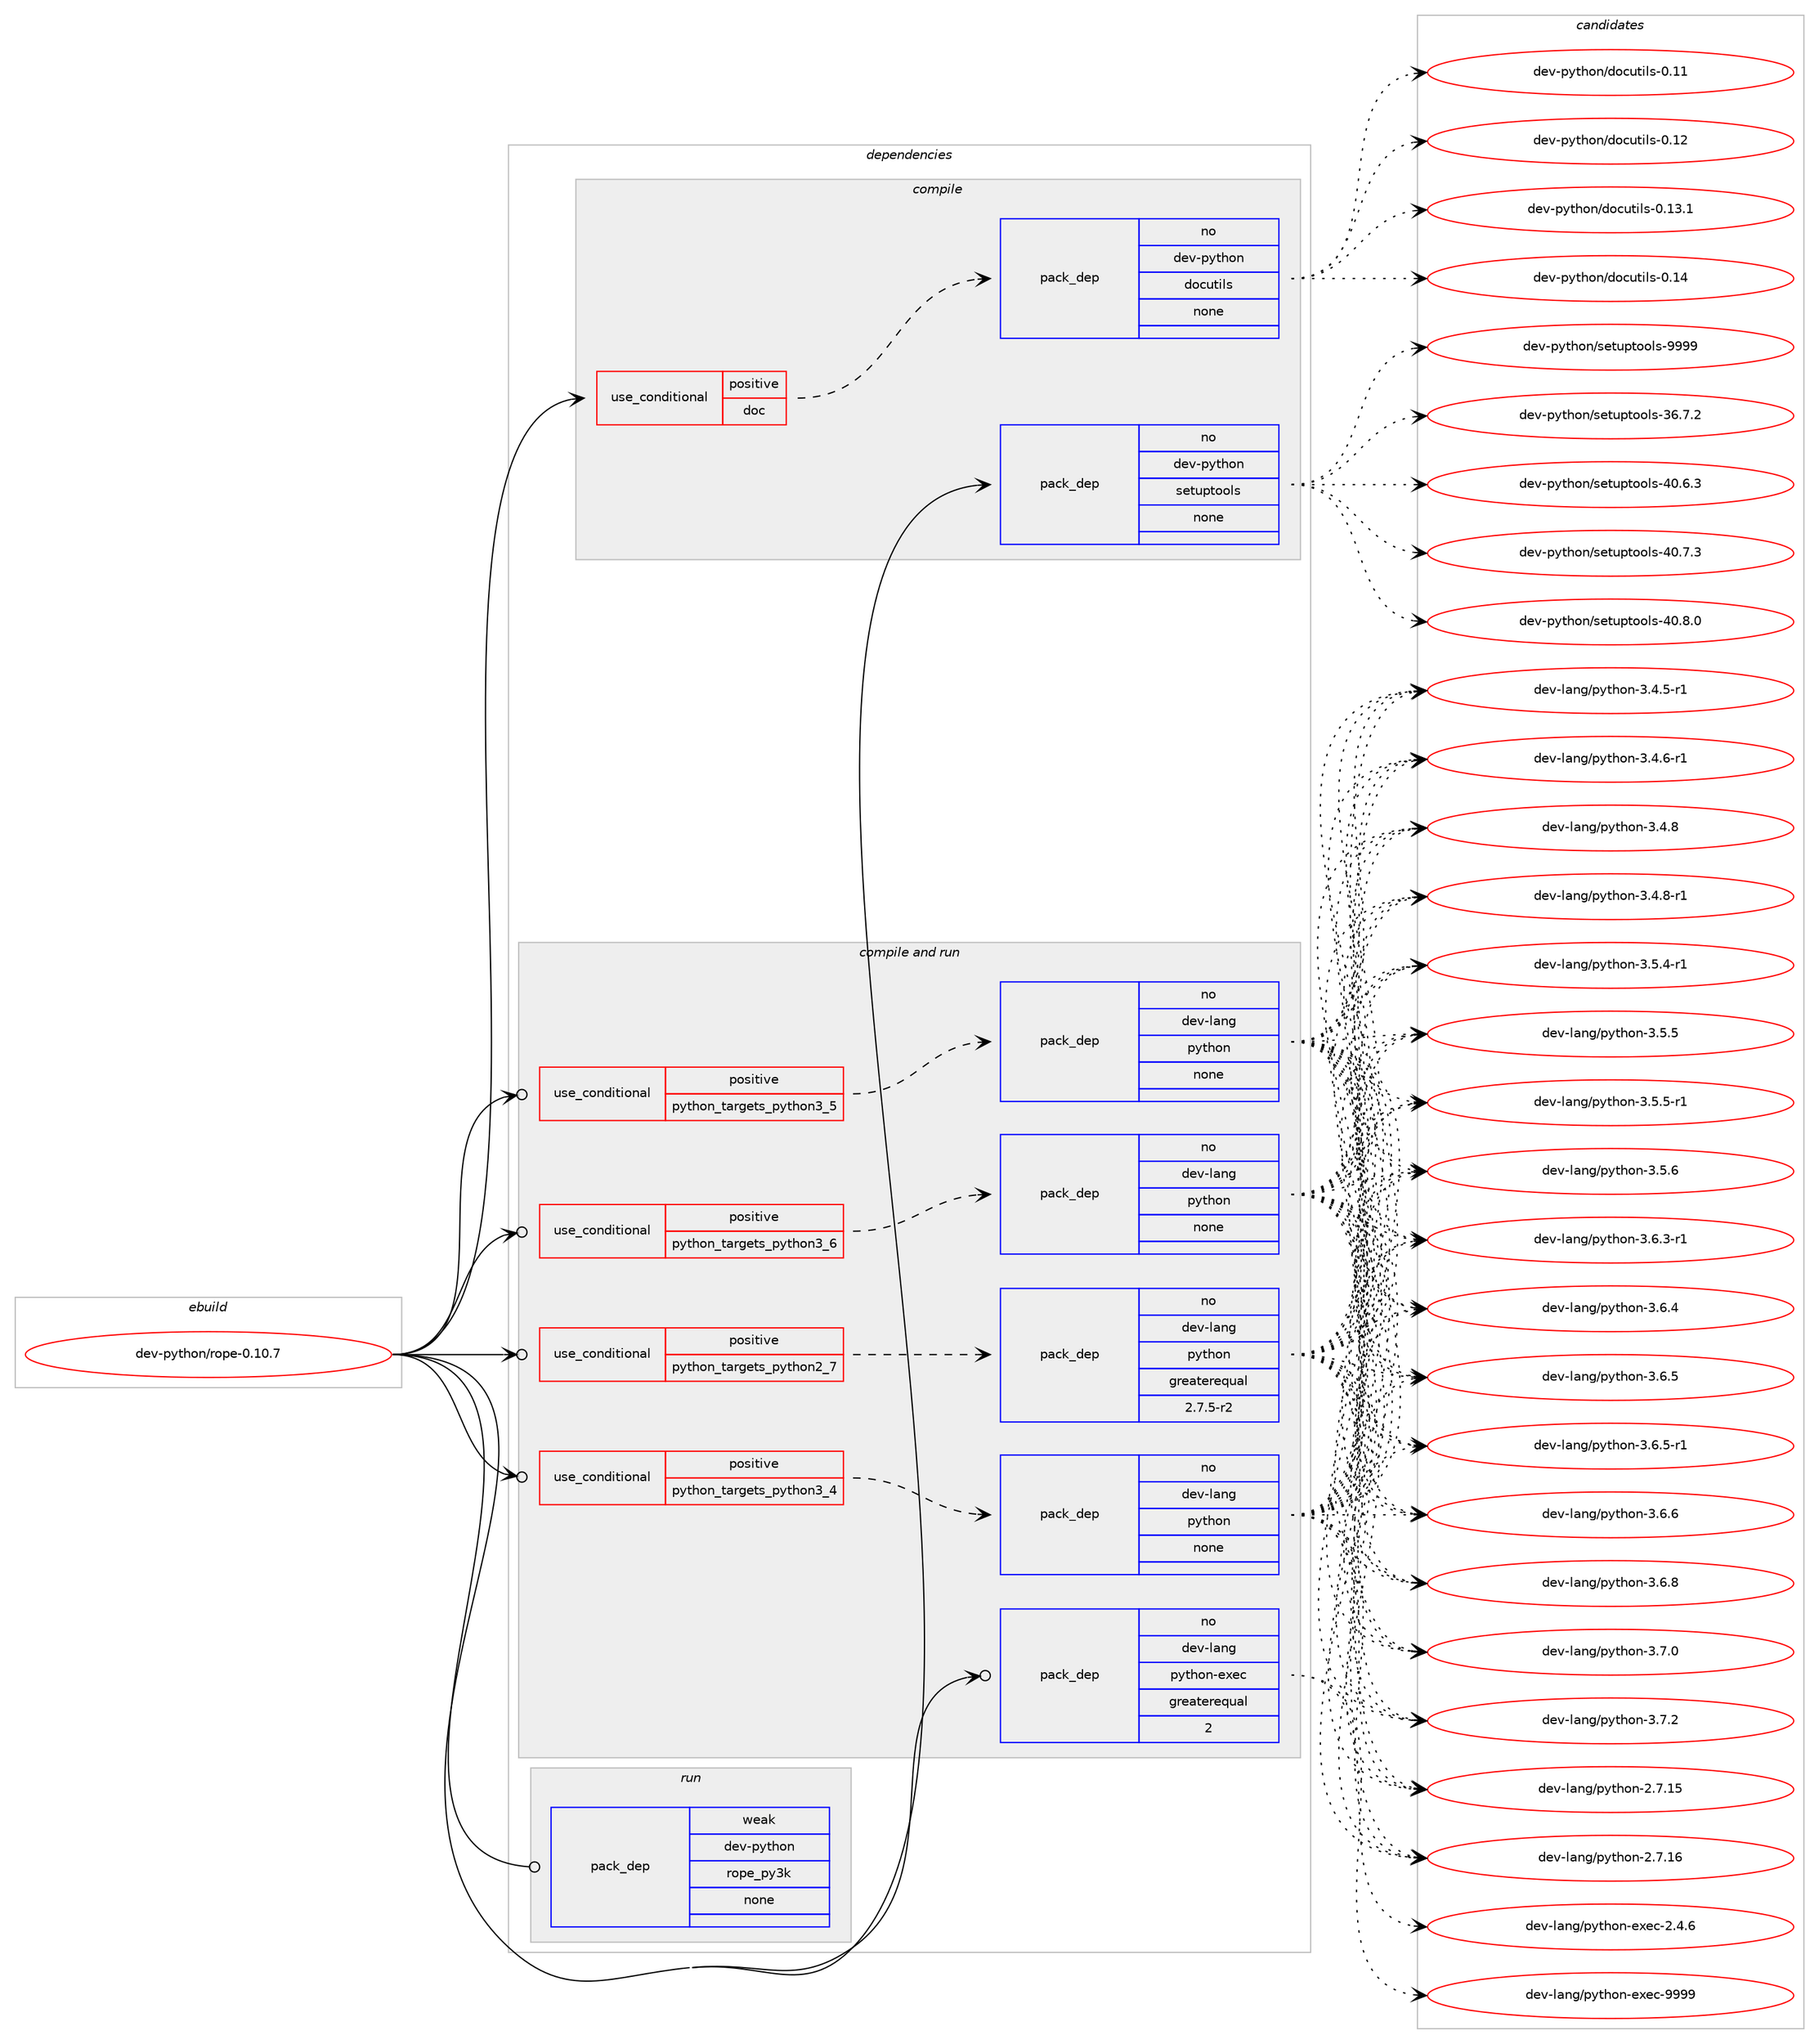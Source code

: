 digraph prolog {

# *************
# Graph options
# *************

newrank=true;
concentrate=true;
compound=true;
graph [rankdir=LR,fontname=Helvetica,fontsize=10,ranksep=1.5];#, ranksep=2.5, nodesep=0.2];
edge  [arrowhead=vee];
node  [fontname=Helvetica,fontsize=10];

# **********
# The ebuild
# **********

subgraph cluster_leftcol {
color=gray;
rank=same;
label=<<i>ebuild</i>>;
id [label="dev-python/rope-0.10.7", color=red, width=4, href="../dev-python/rope-0.10.7.svg"];
}

# ****************
# The dependencies
# ****************

subgraph cluster_midcol {
color=gray;
label=<<i>dependencies</i>>;
subgraph cluster_compile {
fillcolor="#eeeeee";
style=filled;
label=<<i>compile</i>>;
subgraph cond384005 {
dependency1439540 [label=<<TABLE BORDER="0" CELLBORDER="1" CELLSPACING="0" CELLPADDING="4"><TR><TD ROWSPAN="3" CELLPADDING="10">use_conditional</TD></TR><TR><TD>positive</TD></TR><TR><TD>doc</TD></TR></TABLE>>, shape=none, color=red];
subgraph pack1032173 {
dependency1439541 [label=<<TABLE BORDER="0" CELLBORDER="1" CELLSPACING="0" CELLPADDING="4" WIDTH="220"><TR><TD ROWSPAN="6" CELLPADDING="30">pack_dep</TD></TR><TR><TD WIDTH="110">no</TD></TR><TR><TD>dev-python</TD></TR><TR><TD>docutils</TD></TR><TR><TD>none</TD></TR><TR><TD></TD></TR></TABLE>>, shape=none, color=blue];
}
dependency1439540:e -> dependency1439541:w [weight=20,style="dashed",arrowhead="vee"];
}
id:e -> dependency1439540:w [weight=20,style="solid",arrowhead="vee"];
subgraph pack1032174 {
dependency1439542 [label=<<TABLE BORDER="0" CELLBORDER="1" CELLSPACING="0" CELLPADDING="4" WIDTH="220"><TR><TD ROWSPAN="6" CELLPADDING="30">pack_dep</TD></TR><TR><TD WIDTH="110">no</TD></TR><TR><TD>dev-python</TD></TR><TR><TD>setuptools</TD></TR><TR><TD>none</TD></TR><TR><TD></TD></TR></TABLE>>, shape=none, color=blue];
}
id:e -> dependency1439542:w [weight=20,style="solid",arrowhead="vee"];
}
subgraph cluster_compileandrun {
fillcolor="#eeeeee";
style=filled;
label=<<i>compile and run</i>>;
subgraph cond384006 {
dependency1439543 [label=<<TABLE BORDER="0" CELLBORDER="1" CELLSPACING="0" CELLPADDING="4"><TR><TD ROWSPAN="3" CELLPADDING="10">use_conditional</TD></TR><TR><TD>positive</TD></TR><TR><TD>python_targets_python2_7</TD></TR></TABLE>>, shape=none, color=red];
subgraph pack1032175 {
dependency1439544 [label=<<TABLE BORDER="0" CELLBORDER="1" CELLSPACING="0" CELLPADDING="4" WIDTH="220"><TR><TD ROWSPAN="6" CELLPADDING="30">pack_dep</TD></TR><TR><TD WIDTH="110">no</TD></TR><TR><TD>dev-lang</TD></TR><TR><TD>python</TD></TR><TR><TD>greaterequal</TD></TR><TR><TD>2.7.5-r2</TD></TR></TABLE>>, shape=none, color=blue];
}
dependency1439543:e -> dependency1439544:w [weight=20,style="dashed",arrowhead="vee"];
}
id:e -> dependency1439543:w [weight=20,style="solid",arrowhead="odotvee"];
subgraph cond384007 {
dependency1439545 [label=<<TABLE BORDER="0" CELLBORDER="1" CELLSPACING="0" CELLPADDING="4"><TR><TD ROWSPAN="3" CELLPADDING="10">use_conditional</TD></TR><TR><TD>positive</TD></TR><TR><TD>python_targets_python3_4</TD></TR></TABLE>>, shape=none, color=red];
subgraph pack1032176 {
dependency1439546 [label=<<TABLE BORDER="0" CELLBORDER="1" CELLSPACING="0" CELLPADDING="4" WIDTH="220"><TR><TD ROWSPAN="6" CELLPADDING="30">pack_dep</TD></TR><TR><TD WIDTH="110">no</TD></TR><TR><TD>dev-lang</TD></TR><TR><TD>python</TD></TR><TR><TD>none</TD></TR><TR><TD></TD></TR></TABLE>>, shape=none, color=blue];
}
dependency1439545:e -> dependency1439546:w [weight=20,style="dashed",arrowhead="vee"];
}
id:e -> dependency1439545:w [weight=20,style="solid",arrowhead="odotvee"];
subgraph cond384008 {
dependency1439547 [label=<<TABLE BORDER="0" CELLBORDER="1" CELLSPACING="0" CELLPADDING="4"><TR><TD ROWSPAN="3" CELLPADDING="10">use_conditional</TD></TR><TR><TD>positive</TD></TR><TR><TD>python_targets_python3_5</TD></TR></TABLE>>, shape=none, color=red];
subgraph pack1032177 {
dependency1439548 [label=<<TABLE BORDER="0" CELLBORDER="1" CELLSPACING="0" CELLPADDING="4" WIDTH="220"><TR><TD ROWSPAN="6" CELLPADDING="30">pack_dep</TD></TR><TR><TD WIDTH="110">no</TD></TR><TR><TD>dev-lang</TD></TR><TR><TD>python</TD></TR><TR><TD>none</TD></TR><TR><TD></TD></TR></TABLE>>, shape=none, color=blue];
}
dependency1439547:e -> dependency1439548:w [weight=20,style="dashed",arrowhead="vee"];
}
id:e -> dependency1439547:w [weight=20,style="solid",arrowhead="odotvee"];
subgraph cond384009 {
dependency1439549 [label=<<TABLE BORDER="0" CELLBORDER="1" CELLSPACING="0" CELLPADDING="4"><TR><TD ROWSPAN="3" CELLPADDING="10">use_conditional</TD></TR><TR><TD>positive</TD></TR><TR><TD>python_targets_python3_6</TD></TR></TABLE>>, shape=none, color=red];
subgraph pack1032178 {
dependency1439550 [label=<<TABLE BORDER="0" CELLBORDER="1" CELLSPACING="0" CELLPADDING="4" WIDTH="220"><TR><TD ROWSPAN="6" CELLPADDING="30">pack_dep</TD></TR><TR><TD WIDTH="110">no</TD></TR><TR><TD>dev-lang</TD></TR><TR><TD>python</TD></TR><TR><TD>none</TD></TR><TR><TD></TD></TR></TABLE>>, shape=none, color=blue];
}
dependency1439549:e -> dependency1439550:w [weight=20,style="dashed",arrowhead="vee"];
}
id:e -> dependency1439549:w [weight=20,style="solid",arrowhead="odotvee"];
subgraph pack1032179 {
dependency1439551 [label=<<TABLE BORDER="0" CELLBORDER="1" CELLSPACING="0" CELLPADDING="4" WIDTH="220"><TR><TD ROWSPAN="6" CELLPADDING="30">pack_dep</TD></TR><TR><TD WIDTH="110">no</TD></TR><TR><TD>dev-lang</TD></TR><TR><TD>python-exec</TD></TR><TR><TD>greaterequal</TD></TR><TR><TD>2</TD></TR></TABLE>>, shape=none, color=blue];
}
id:e -> dependency1439551:w [weight=20,style="solid",arrowhead="odotvee"];
}
subgraph cluster_run {
fillcolor="#eeeeee";
style=filled;
label=<<i>run</i>>;
subgraph pack1032180 {
dependency1439552 [label=<<TABLE BORDER="0" CELLBORDER="1" CELLSPACING="0" CELLPADDING="4" WIDTH="220"><TR><TD ROWSPAN="6" CELLPADDING="30">pack_dep</TD></TR><TR><TD WIDTH="110">weak</TD></TR><TR><TD>dev-python</TD></TR><TR><TD>rope_py3k</TD></TR><TR><TD>none</TD></TR><TR><TD></TD></TR></TABLE>>, shape=none, color=blue];
}
id:e -> dependency1439552:w [weight=20,style="solid",arrowhead="odot"];
}
}

# **************
# The candidates
# **************

subgraph cluster_choices {
rank=same;
color=gray;
label=<<i>candidates</i>>;

subgraph choice1032173 {
color=black;
nodesep=1;
choice1001011184511212111610411111047100111991171161051081154548464949 [label="dev-python/docutils-0.11", color=red, width=4,href="../dev-python/docutils-0.11.svg"];
choice1001011184511212111610411111047100111991171161051081154548464950 [label="dev-python/docutils-0.12", color=red, width=4,href="../dev-python/docutils-0.12.svg"];
choice10010111845112121116104111110471001119911711610510811545484649514649 [label="dev-python/docutils-0.13.1", color=red, width=4,href="../dev-python/docutils-0.13.1.svg"];
choice1001011184511212111610411111047100111991171161051081154548464952 [label="dev-python/docutils-0.14", color=red, width=4,href="../dev-python/docutils-0.14.svg"];
dependency1439541:e -> choice1001011184511212111610411111047100111991171161051081154548464949:w [style=dotted,weight="100"];
dependency1439541:e -> choice1001011184511212111610411111047100111991171161051081154548464950:w [style=dotted,weight="100"];
dependency1439541:e -> choice10010111845112121116104111110471001119911711610510811545484649514649:w [style=dotted,weight="100"];
dependency1439541:e -> choice1001011184511212111610411111047100111991171161051081154548464952:w [style=dotted,weight="100"];
}
subgraph choice1032174 {
color=black;
nodesep=1;
choice100101118451121211161041111104711510111611711211611111110811545515446554650 [label="dev-python/setuptools-36.7.2", color=red, width=4,href="../dev-python/setuptools-36.7.2.svg"];
choice100101118451121211161041111104711510111611711211611111110811545524846544651 [label="dev-python/setuptools-40.6.3", color=red, width=4,href="../dev-python/setuptools-40.6.3.svg"];
choice100101118451121211161041111104711510111611711211611111110811545524846554651 [label="dev-python/setuptools-40.7.3", color=red, width=4,href="../dev-python/setuptools-40.7.3.svg"];
choice100101118451121211161041111104711510111611711211611111110811545524846564648 [label="dev-python/setuptools-40.8.0", color=red, width=4,href="../dev-python/setuptools-40.8.0.svg"];
choice10010111845112121116104111110471151011161171121161111111081154557575757 [label="dev-python/setuptools-9999", color=red, width=4,href="../dev-python/setuptools-9999.svg"];
dependency1439542:e -> choice100101118451121211161041111104711510111611711211611111110811545515446554650:w [style=dotted,weight="100"];
dependency1439542:e -> choice100101118451121211161041111104711510111611711211611111110811545524846544651:w [style=dotted,weight="100"];
dependency1439542:e -> choice100101118451121211161041111104711510111611711211611111110811545524846554651:w [style=dotted,weight="100"];
dependency1439542:e -> choice100101118451121211161041111104711510111611711211611111110811545524846564648:w [style=dotted,weight="100"];
dependency1439542:e -> choice10010111845112121116104111110471151011161171121161111111081154557575757:w [style=dotted,weight="100"];
}
subgraph choice1032175 {
color=black;
nodesep=1;
choice10010111845108971101034711212111610411111045504655464953 [label="dev-lang/python-2.7.15", color=red, width=4,href="../dev-lang/python-2.7.15.svg"];
choice10010111845108971101034711212111610411111045504655464954 [label="dev-lang/python-2.7.16", color=red, width=4,href="../dev-lang/python-2.7.16.svg"];
choice1001011184510897110103471121211161041111104551465246534511449 [label="dev-lang/python-3.4.5-r1", color=red, width=4,href="../dev-lang/python-3.4.5-r1.svg"];
choice1001011184510897110103471121211161041111104551465246544511449 [label="dev-lang/python-3.4.6-r1", color=red, width=4,href="../dev-lang/python-3.4.6-r1.svg"];
choice100101118451089711010347112121116104111110455146524656 [label="dev-lang/python-3.4.8", color=red, width=4,href="../dev-lang/python-3.4.8.svg"];
choice1001011184510897110103471121211161041111104551465246564511449 [label="dev-lang/python-3.4.8-r1", color=red, width=4,href="../dev-lang/python-3.4.8-r1.svg"];
choice1001011184510897110103471121211161041111104551465346524511449 [label="dev-lang/python-3.5.4-r1", color=red, width=4,href="../dev-lang/python-3.5.4-r1.svg"];
choice100101118451089711010347112121116104111110455146534653 [label="dev-lang/python-3.5.5", color=red, width=4,href="../dev-lang/python-3.5.5.svg"];
choice1001011184510897110103471121211161041111104551465346534511449 [label="dev-lang/python-3.5.5-r1", color=red, width=4,href="../dev-lang/python-3.5.5-r1.svg"];
choice100101118451089711010347112121116104111110455146534654 [label="dev-lang/python-3.5.6", color=red, width=4,href="../dev-lang/python-3.5.6.svg"];
choice1001011184510897110103471121211161041111104551465446514511449 [label="dev-lang/python-3.6.3-r1", color=red, width=4,href="../dev-lang/python-3.6.3-r1.svg"];
choice100101118451089711010347112121116104111110455146544652 [label="dev-lang/python-3.6.4", color=red, width=4,href="../dev-lang/python-3.6.4.svg"];
choice100101118451089711010347112121116104111110455146544653 [label="dev-lang/python-3.6.5", color=red, width=4,href="../dev-lang/python-3.6.5.svg"];
choice1001011184510897110103471121211161041111104551465446534511449 [label="dev-lang/python-3.6.5-r1", color=red, width=4,href="../dev-lang/python-3.6.5-r1.svg"];
choice100101118451089711010347112121116104111110455146544654 [label="dev-lang/python-3.6.6", color=red, width=4,href="../dev-lang/python-3.6.6.svg"];
choice100101118451089711010347112121116104111110455146544656 [label="dev-lang/python-3.6.8", color=red, width=4,href="../dev-lang/python-3.6.8.svg"];
choice100101118451089711010347112121116104111110455146554648 [label="dev-lang/python-3.7.0", color=red, width=4,href="../dev-lang/python-3.7.0.svg"];
choice100101118451089711010347112121116104111110455146554650 [label="dev-lang/python-3.7.2", color=red, width=4,href="../dev-lang/python-3.7.2.svg"];
dependency1439544:e -> choice10010111845108971101034711212111610411111045504655464953:w [style=dotted,weight="100"];
dependency1439544:e -> choice10010111845108971101034711212111610411111045504655464954:w [style=dotted,weight="100"];
dependency1439544:e -> choice1001011184510897110103471121211161041111104551465246534511449:w [style=dotted,weight="100"];
dependency1439544:e -> choice1001011184510897110103471121211161041111104551465246544511449:w [style=dotted,weight="100"];
dependency1439544:e -> choice100101118451089711010347112121116104111110455146524656:w [style=dotted,weight="100"];
dependency1439544:e -> choice1001011184510897110103471121211161041111104551465246564511449:w [style=dotted,weight="100"];
dependency1439544:e -> choice1001011184510897110103471121211161041111104551465346524511449:w [style=dotted,weight="100"];
dependency1439544:e -> choice100101118451089711010347112121116104111110455146534653:w [style=dotted,weight="100"];
dependency1439544:e -> choice1001011184510897110103471121211161041111104551465346534511449:w [style=dotted,weight="100"];
dependency1439544:e -> choice100101118451089711010347112121116104111110455146534654:w [style=dotted,weight="100"];
dependency1439544:e -> choice1001011184510897110103471121211161041111104551465446514511449:w [style=dotted,weight="100"];
dependency1439544:e -> choice100101118451089711010347112121116104111110455146544652:w [style=dotted,weight="100"];
dependency1439544:e -> choice100101118451089711010347112121116104111110455146544653:w [style=dotted,weight="100"];
dependency1439544:e -> choice1001011184510897110103471121211161041111104551465446534511449:w [style=dotted,weight="100"];
dependency1439544:e -> choice100101118451089711010347112121116104111110455146544654:w [style=dotted,weight="100"];
dependency1439544:e -> choice100101118451089711010347112121116104111110455146544656:w [style=dotted,weight="100"];
dependency1439544:e -> choice100101118451089711010347112121116104111110455146554648:w [style=dotted,weight="100"];
dependency1439544:e -> choice100101118451089711010347112121116104111110455146554650:w [style=dotted,weight="100"];
}
subgraph choice1032176 {
color=black;
nodesep=1;
choice10010111845108971101034711212111610411111045504655464953 [label="dev-lang/python-2.7.15", color=red, width=4,href="../dev-lang/python-2.7.15.svg"];
choice10010111845108971101034711212111610411111045504655464954 [label="dev-lang/python-2.7.16", color=red, width=4,href="../dev-lang/python-2.7.16.svg"];
choice1001011184510897110103471121211161041111104551465246534511449 [label="dev-lang/python-3.4.5-r1", color=red, width=4,href="../dev-lang/python-3.4.5-r1.svg"];
choice1001011184510897110103471121211161041111104551465246544511449 [label="dev-lang/python-3.4.6-r1", color=red, width=4,href="../dev-lang/python-3.4.6-r1.svg"];
choice100101118451089711010347112121116104111110455146524656 [label="dev-lang/python-3.4.8", color=red, width=4,href="../dev-lang/python-3.4.8.svg"];
choice1001011184510897110103471121211161041111104551465246564511449 [label="dev-lang/python-3.4.8-r1", color=red, width=4,href="../dev-lang/python-3.4.8-r1.svg"];
choice1001011184510897110103471121211161041111104551465346524511449 [label="dev-lang/python-3.5.4-r1", color=red, width=4,href="../dev-lang/python-3.5.4-r1.svg"];
choice100101118451089711010347112121116104111110455146534653 [label="dev-lang/python-3.5.5", color=red, width=4,href="../dev-lang/python-3.5.5.svg"];
choice1001011184510897110103471121211161041111104551465346534511449 [label="dev-lang/python-3.5.5-r1", color=red, width=4,href="../dev-lang/python-3.5.5-r1.svg"];
choice100101118451089711010347112121116104111110455146534654 [label="dev-lang/python-3.5.6", color=red, width=4,href="../dev-lang/python-3.5.6.svg"];
choice1001011184510897110103471121211161041111104551465446514511449 [label="dev-lang/python-3.6.3-r1", color=red, width=4,href="../dev-lang/python-3.6.3-r1.svg"];
choice100101118451089711010347112121116104111110455146544652 [label="dev-lang/python-3.6.4", color=red, width=4,href="../dev-lang/python-3.6.4.svg"];
choice100101118451089711010347112121116104111110455146544653 [label="dev-lang/python-3.6.5", color=red, width=4,href="../dev-lang/python-3.6.5.svg"];
choice1001011184510897110103471121211161041111104551465446534511449 [label="dev-lang/python-3.6.5-r1", color=red, width=4,href="../dev-lang/python-3.6.5-r1.svg"];
choice100101118451089711010347112121116104111110455146544654 [label="dev-lang/python-3.6.6", color=red, width=4,href="../dev-lang/python-3.6.6.svg"];
choice100101118451089711010347112121116104111110455146544656 [label="dev-lang/python-3.6.8", color=red, width=4,href="../dev-lang/python-3.6.8.svg"];
choice100101118451089711010347112121116104111110455146554648 [label="dev-lang/python-3.7.0", color=red, width=4,href="../dev-lang/python-3.7.0.svg"];
choice100101118451089711010347112121116104111110455146554650 [label="dev-lang/python-3.7.2", color=red, width=4,href="../dev-lang/python-3.7.2.svg"];
dependency1439546:e -> choice10010111845108971101034711212111610411111045504655464953:w [style=dotted,weight="100"];
dependency1439546:e -> choice10010111845108971101034711212111610411111045504655464954:w [style=dotted,weight="100"];
dependency1439546:e -> choice1001011184510897110103471121211161041111104551465246534511449:w [style=dotted,weight="100"];
dependency1439546:e -> choice1001011184510897110103471121211161041111104551465246544511449:w [style=dotted,weight="100"];
dependency1439546:e -> choice100101118451089711010347112121116104111110455146524656:w [style=dotted,weight="100"];
dependency1439546:e -> choice1001011184510897110103471121211161041111104551465246564511449:w [style=dotted,weight="100"];
dependency1439546:e -> choice1001011184510897110103471121211161041111104551465346524511449:w [style=dotted,weight="100"];
dependency1439546:e -> choice100101118451089711010347112121116104111110455146534653:w [style=dotted,weight="100"];
dependency1439546:e -> choice1001011184510897110103471121211161041111104551465346534511449:w [style=dotted,weight="100"];
dependency1439546:e -> choice100101118451089711010347112121116104111110455146534654:w [style=dotted,weight="100"];
dependency1439546:e -> choice1001011184510897110103471121211161041111104551465446514511449:w [style=dotted,weight="100"];
dependency1439546:e -> choice100101118451089711010347112121116104111110455146544652:w [style=dotted,weight="100"];
dependency1439546:e -> choice100101118451089711010347112121116104111110455146544653:w [style=dotted,weight="100"];
dependency1439546:e -> choice1001011184510897110103471121211161041111104551465446534511449:w [style=dotted,weight="100"];
dependency1439546:e -> choice100101118451089711010347112121116104111110455146544654:w [style=dotted,weight="100"];
dependency1439546:e -> choice100101118451089711010347112121116104111110455146544656:w [style=dotted,weight="100"];
dependency1439546:e -> choice100101118451089711010347112121116104111110455146554648:w [style=dotted,weight="100"];
dependency1439546:e -> choice100101118451089711010347112121116104111110455146554650:w [style=dotted,weight="100"];
}
subgraph choice1032177 {
color=black;
nodesep=1;
choice10010111845108971101034711212111610411111045504655464953 [label="dev-lang/python-2.7.15", color=red, width=4,href="../dev-lang/python-2.7.15.svg"];
choice10010111845108971101034711212111610411111045504655464954 [label="dev-lang/python-2.7.16", color=red, width=4,href="../dev-lang/python-2.7.16.svg"];
choice1001011184510897110103471121211161041111104551465246534511449 [label="dev-lang/python-3.4.5-r1", color=red, width=4,href="../dev-lang/python-3.4.5-r1.svg"];
choice1001011184510897110103471121211161041111104551465246544511449 [label="dev-lang/python-3.4.6-r1", color=red, width=4,href="../dev-lang/python-3.4.6-r1.svg"];
choice100101118451089711010347112121116104111110455146524656 [label="dev-lang/python-3.4.8", color=red, width=4,href="../dev-lang/python-3.4.8.svg"];
choice1001011184510897110103471121211161041111104551465246564511449 [label="dev-lang/python-3.4.8-r1", color=red, width=4,href="../dev-lang/python-3.4.8-r1.svg"];
choice1001011184510897110103471121211161041111104551465346524511449 [label="dev-lang/python-3.5.4-r1", color=red, width=4,href="../dev-lang/python-3.5.4-r1.svg"];
choice100101118451089711010347112121116104111110455146534653 [label="dev-lang/python-3.5.5", color=red, width=4,href="../dev-lang/python-3.5.5.svg"];
choice1001011184510897110103471121211161041111104551465346534511449 [label="dev-lang/python-3.5.5-r1", color=red, width=4,href="../dev-lang/python-3.5.5-r1.svg"];
choice100101118451089711010347112121116104111110455146534654 [label="dev-lang/python-3.5.6", color=red, width=4,href="../dev-lang/python-3.5.6.svg"];
choice1001011184510897110103471121211161041111104551465446514511449 [label="dev-lang/python-3.6.3-r1", color=red, width=4,href="../dev-lang/python-3.6.3-r1.svg"];
choice100101118451089711010347112121116104111110455146544652 [label="dev-lang/python-3.6.4", color=red, width=4,href="../dev-lang/python-3.6.4.svg"];
choice100101118451089711010347112121116104111110455146544653 [label="dev-lang/python-3.6.5", color=red, width=4,href="../dev-lang/python-3.6.5.svg"];
choice1001011184510897110103471121211161041111104551465446534511449 [label="dev-lang/python-3.6.5-r1", color=red, width=4,href="../dev-lang/python-3.6.5-r1.svg"];
choice100101118451089711010347112121116104111110455146544654 [label="dev-lang/python-3.6.6", color=red, width=4,href="../dev-lang/python-3.6.6.svg"];
choice100101118451089711010347112121116104111110455146544656 [label="dev-lang/python-3.6.8", color=red, width=4,href="../dev-lang/python-3.6.8.svg"];
choice100101118451089711010347112121116104111110455146554648 [label="dev-lang/python-3.7.0", color=red, width=4,href="../dev-lang/python-3.7.0.svg"];
choice100101118451089711010347112121116104111110455146554650 [label="dev-lang/python-3.7.2", color=red, width=4,href="../dev-lang/python-3.7.2.svg"];
dependency1439548:e -> choice10010111845108971101034711212111610411111045504655464953:w [style=dotted,weight="100"];
dependency1439548:e -> choice10010111845108971101034711212111610411111045504655464954:w [style=dotted,weight="100"];
dependency1439548:e -> choice1001011184510897110103471121211161041111104551465246534511449:w [style=dotted,weight="100"];
dependency1439548:e -> choice1001011184510897110103471121211161041111104551465246544511449:w [style=dotted,weight="100"];
dependency1439548:e -> choice100101118451089711010347112121116104111110455146524656:w [style=dotted,weight="100"];
dependency1439548:e -> choice1001011184510897110103471121211161041111104551465246564511449:w [style=dotted,weight="100"];
dependency1439548:e -> choice1001011184510897110103471121211161041111104551465346524511449:w [style=dotted,weight="100"];
dependency1439548:e -> choice100101118451089711010347112121116104111110455146534653:w [style=dotted,weight="100"];
dependency1439548:e -> choice1001011184510897110103471121211161041111104551465346534511449:w [style=dotted,weight="100"];
dependency1439548:e -> choice100101118451089711010347112121116104111110455146534654:w [style=dotted,weight="100"];
dependency1439548:e -> choice1001011184510897110103471121211161041111104551465446514511449:w [style=dotted,weight="100"];
dependency1439548:e -> choice100101118451089711010347112121116104111110455146544652:w [style=dotted,weight="100"];
dependency1439548:e -> choice100101118451089711010347112121116104111110455146544653:w [style=dotted,weight="100"];
dependency1439548:e -> choice1001011184510897110103471121211161041111104551465446534511449:w [style=dotted,weight="100"];
dependency1439548:e -> choice100101118451089711010347112121116104111110455146544654:w [style=dotted,weight="100"];
dependency1439548:e -> choice100101118451089711010347112121116104111110455146544656:w [style=dotted,weight="100"];
dependency1439548:e -> choice100101118451089711010347112121116104111110455146554648:w [style=dotted,weight="100"];
dependency1439548:e -> choice100101118451089711010347112121116104111110455146554650:w [style=dotted,weight="100"];
}
subgraph choice1032178 {
color=black;
nodesep=1;
choice10010111845108971101034711212111610411111045504655464953 [label="dev-lang/python-2.7.15", color=red, width=4,href="../dev-lang/python-2.7.15.svg"];
choice10010111845108971101034711212111610411111045504655464954 [label="dev-lang/python-2.7.16", color=red, width=4,href="../dev-lang/python-2.7.16.svg"];
choice1001011184510897110103471121211161041111104551465246534511449 [label="dev-lang/python-3.4.5-r1", color=red, width=4,href="../dev-lang/python-3.4.5-r1.svg"];
choice1001011184510897110103471121211161041111104551465246544511449 [label="dev-lang/python-3.4.6-r1", color=red, width=4,href="../dev-lang/python-3.4.6-r1.svg"];
choice100101118451089711010347112121116104111110455146524656 [label="dev-lang/python-3.4.8", color=red, width=4,href="../dev-lang/python-3.4.8.svg"];
choice1001011184510897110103471121211161041111104551465246564511449 [label="dev-lang/python-3.4.8-r1", color=red, width=4,href="../dev-lang/python-3.4.8-r1.svg"];
choice1001011184510897110103471121211161041111104551465346524511449 [label="dev-lang/python-3.5.4-r1", color=red, width=4,href="../dev-lang/python-3.5.4-r1.svg"];
choice100101118451089711010347112121116104111110455146534653 [label="dev-lang/python-3.5.5", color=red, width=4,href="../dev-lang/python-3.5.5.svg"];
choice1001011184510897110103471121211161041111104551465346534511449 [label="dev-lang/python-3.5.5-r1", color=red, width=4,href="../dev-lang/python-3.5.5-r1.svg"];
choice100101118451089711010347112121116104111110455146534654 [label="dev-lang/python-3.5.6", color=red, width=4,href="../dev-lang/python-3.5.6.svg"];
choice1001011184510897110103471121211161041111104551465446514511449 [label="dev-lang/python-3.6.3-r1", color=red, width=4,href="../dev-lang/python-3.6.3-r1.svg"];
choice100101118451089711010347112121116104111110455146544652 [label="dev-lang/python-3.6.4", color=red, width=4,href="../dev-lang/python-3.6.4.svg"];
choice100101118451089711010347112121116104111110455146544653 [label="dev-lang/python-3.6.5", color=red, width=4,href="../dev-lang/python-3.6.5.svg"];
choice1001011184510897110103471121211161041111104551465446534511449 [label="dev-lang/python-3.6.5-r1", color=red, width=4,href="../dev-lang/python-3.6.5-r1.svg"];
choice100101118451089711010347112121116104111110455146544654 [label="dev-lang/python-3.6.6", color=red, width=4,href="../dev-lang/python-3.6.6.svg"];
choice100101118451089711010347112121116104111110455146544656 [label="dev-lang/python-3.6.8", color=red, width=4,href="../dev-lang/python-3.6.8.svg"];
choice100101118451089711010347112121116104111110455146554648 [label="dev-lang/python-3.7.0", color=red, width=4,href="../dev-lang/python-3.7.0.svg"];
choice100101118451089711010347112121116104111110455146554650 [label="dev-lang/python-3.7.2", color=red, width=4,href="../dev-lang/python-3.7.2.svg"];
dependency1439550:e -> choice10010111845108971101034711212111610411111045504655464953:w [style=dotted,weight="100"];
dependency1439550:e -> choice10010111845108971101034711212111610411111045504655464954:w [style=dotted,weight="100"];
dependency1439550:e -> choice1001011184510897110103471121211161041111104551465246534511449:w [style=dotted,weight="100"];
dependency1439550:e -> choice1001011184510897110103471121211161041111104551465246544511449:w [style=dotted,weight="100"];
dependency1439550:e -> choice100101118451089711010347112121116104111110455146524656:w [style=dotted,weight="100"];
dependency1439550:e -> choice1001011184510897110103471121211161041111104551465246564511449:w [style=dotted,weight="100"];
dependency1439550:e -> choice1001011184510897110103471121211161041111104551465346524511449:w [style=dotted,weight="100"];
dependency1439550:e -> choice100101118451089711010347112121116104111110455146534653:w [style=dotted,weight="100"];
dependency1439550:e -> choice1001011184510897110103471121211161041111104551465346534511449:w [style=dotted,weight="100"];
dependency1439550:e -> choice100101118451089711010347112121116104111110455146534654:w [style=dotted,weight="100"];
dependency1439550:e -> choice1001011184510897110103471121211161041111104551465446514511449:w [style=dotted,weight="100"];
dependency1439550:e -> choice100101118451089711010347112121116104111110455146544652:w [style=dotted,weight="100"];
dependency1439550:e -> choice100101118451089711010347112121116104111110455146544653:w [style=dotted,weight="100"];
dependency1439550:e -> choice1001011184510897110103471121211161041111104551465446534511449:w [style=dotted,weight="100"];
dependency1439550:e -> choice100101118451089711010347112121116104111110455146544654:w [style=dotted,weight="100"];
dependency1439550:e -> choice100101118451089711010347112121116104111110455146544656:w [style=dotted,weight="100"];
dependency1439550:e -> choice100101118451089711010347112121116104111110455146554648:w [style=dotted,weight="100"];
dependency1439550:e -> choice100101118451089711010347112121116104111110455146554650:w [style=dotted,weight="100"];
}
subgraph choice1032179 {
color=black;
nodesep=1;
choice1001011184510897110103471121211161041111104510112010199455046524654 [label="dev-lang/python-exec-2.4.6", color=red, width=4,href="../dev-lang/python-exec-2.4.6.svg"];
choice10010111845108971101034711212111610411111045101120101994557575757 [label="dev-lang/python-exec-9999", color=red, width=4,href="../dev-lang/python-exec-9999.svg"];
dependency1439551:e -> choice1001011184510897110103471121211161041111104510112010199455046524654:w [style=dotted,weight="100"];
dependency1439551:e -> choice10010111845108971101034711212111610411111045101120101994557575757:w [style=dotted,weight="100"];
}
subgraph choice1032180 {
color=black;
nodesep=1;
}
}

}
